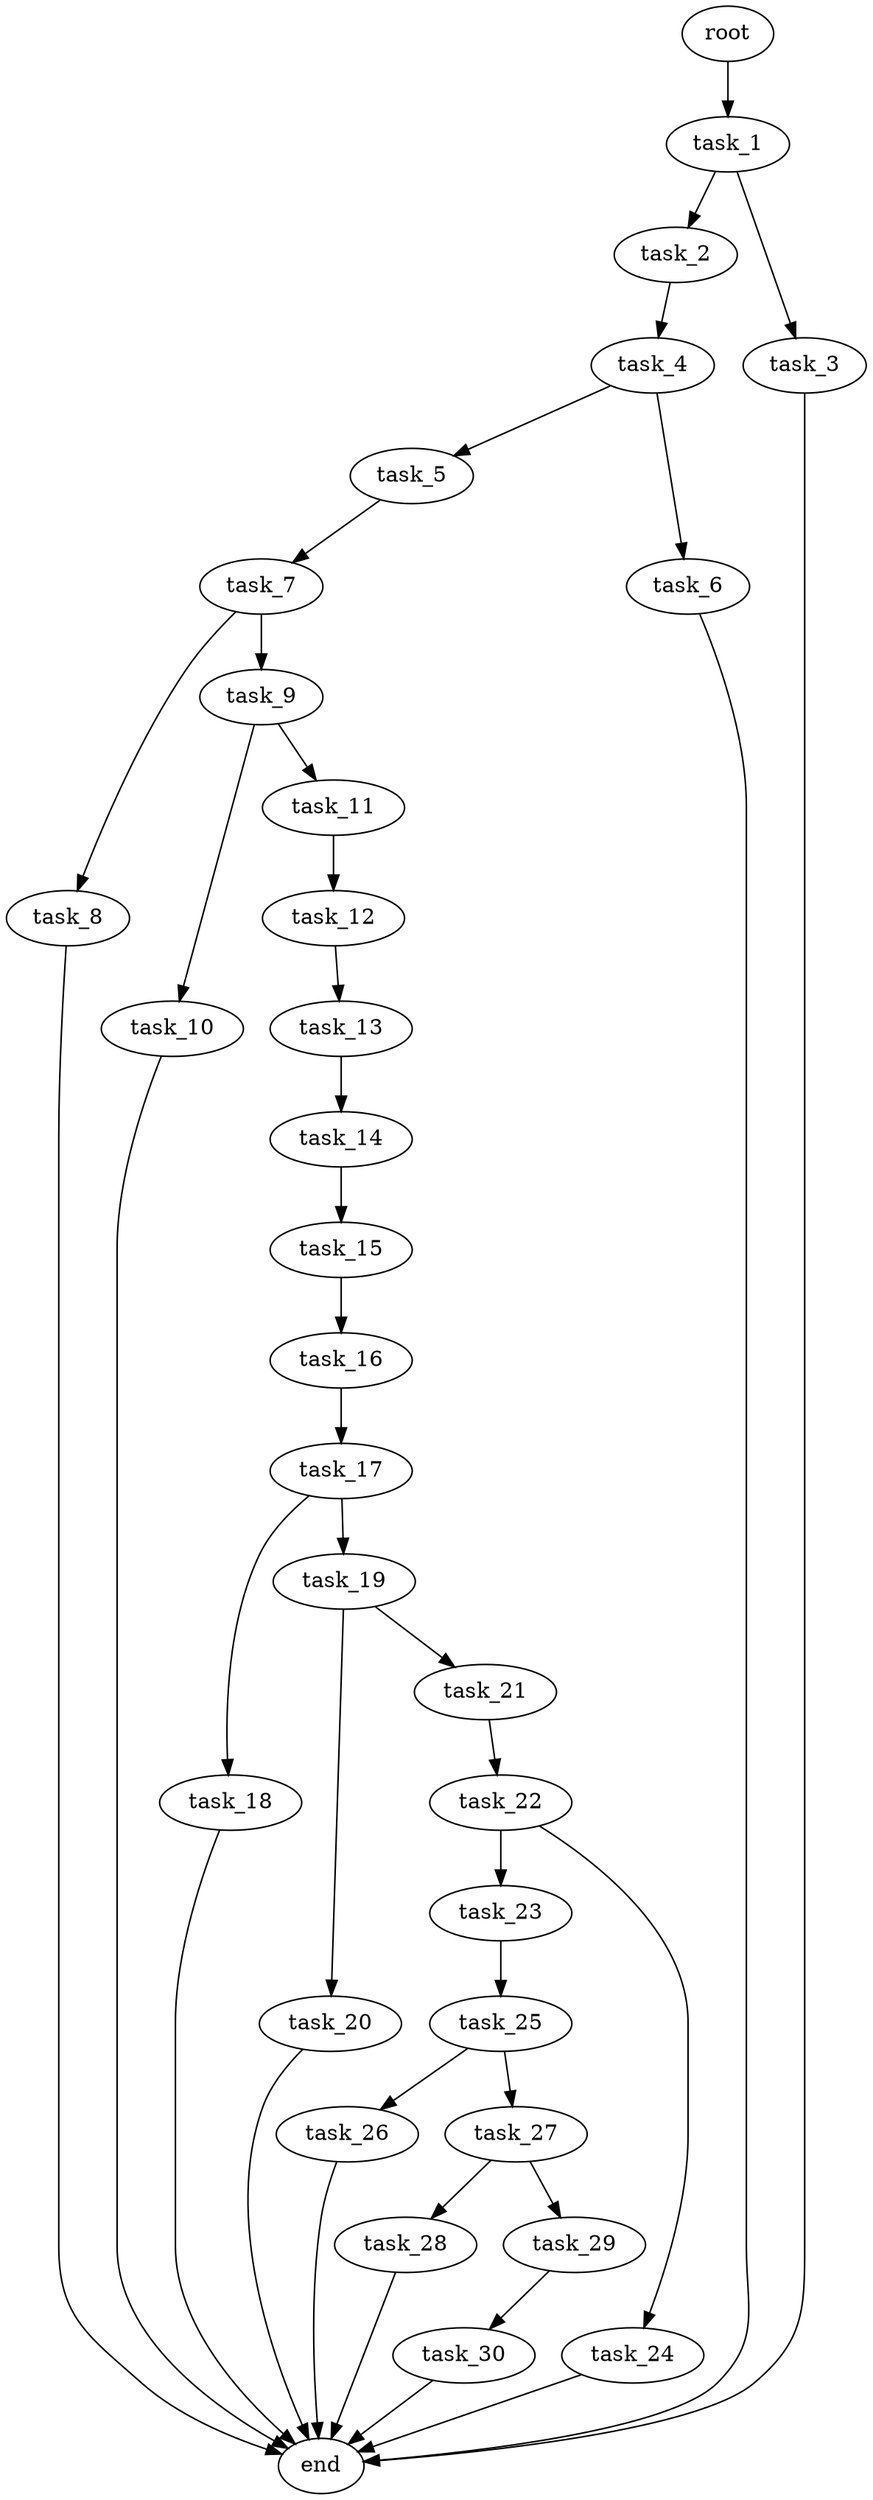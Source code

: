digraph G {
  root [size="0.000000e+00"];
  task_1 [size="5.779607e+09"];
  task_2 [size="2.128175e+09"];
  task_3 [size="6.567706e+09"];
  task_4 [size="2.243224e+09"];
  task_5 [size="1.083076e+09"];
  task_6 [size="8.453889e+09"];
  task_7 [size="3.676243e+09"];
  task_8 [size="7.626294e+09"];
  task_9 [size="5.741426e+09"];
  task_10 [size="8.072406e+09"];
  task_11 [size="8.451706e+09"];
  task_12 [size="9.745491e+09"];
  task_13 [size="8.184450e+09"];
  task_14 [size="6.136119e+09"];
  task_15 [size="6.427349e+09"];
  task_16 [size="2.635121e+08"];
  task_17 [size="9.290914e+09"];
  task_18 [size="8.294778e+09"];
  task_19 [size="2.675210e+09"];
  task_20 [size="1.804980e+09"];
  task_21 [size="7.027285e+09"];
  task_22 [size="3.090538e+09"];
  task_23 [size="3.398907e+09"];
  task_24 [size="6.205179e+07"];
  task_25 [size="8.698757e+09"];
  task_26 [size="5.663645e+09"];
  task_27 [size="4.008443e+09"];
  task_28 [size="1.419605e+09"];
  task_29 [size="6.332087e+09"];
  task_30 [size="3.075403e+08"];
  end [size="0.000000e+00"];

  root -> task_1 [size="1.000000e-12"];
  task_1 -> task_2 [size="2.128175e+08"];
  task_1 -> task_3 [size="6.567706e+08"];
  task_2 -> task_4 [size="2.243224e+08"];
  task_3 -> end [size="1.000000e-12"];
  task_4 -> task_5 [size="1.083076e+08"];
  task_4 -> task_6 [size="8.453889e+08"];
  task_5 -> task_7 [size="3.676243e+08"];
  task_6 -> end [size="1.000000e-12"];
  task_7 -> task_8 [size="7.626294e+08"];
  task_7 -> task_9 [size="5.741426e+08"];
  task_8 -> end [size="1.000000e-12"];
  task_9 -> task_10 [size="8.072406e+08"];
  task_9 -> task_11 [size="8.451706e+08"];
  task_10 -> end [size="1.000000e-12"];
  task_11 -> task_12 [size="9.745491e+08"];
  task_12 -> task_13 [size="8.184450e+08"];
  task_13 -> task_14 [size="6.136119e+08"];
  task_14 -> task_15 [size="6.427349e+08"];
  task_15 -> task_16 [size="2.635121e+07"];
  task_16 -> task_17 [size="9.290914e+08"];
  task_17 -> task_18 [size="8.294778e+08"];
  task_17 -> task_19 [size="2.675210e+08"];
  task_18 -> end [size="1.000000e-12"];
  task_19 -> task_20 [size="1.804980e+08"];
  task_19 -> task_21 [size="7.027285e+08"];
  task_20 -> end [size="1.000000e-12"];
  task_21 -> task_22 [size="3.090538e+08"];
  task_22 -> task_23 [size="3.398907e+08"];
  task_22 -> task_24 [size="6.205179e+06"];
  task_23 -> task_25 [size="8.698757e+08"];
  task_24 -> end [size="1.000000e-12"];
  task_25 -> task_26 [size="5.663645e+08"];
  task_25 -> task_27 [size="4.008443e+08"];
  task_26 -> end [size="1.000000e-12"];
  task_27 -> task_28 [size="1.419605e+08"];
  task_27 -> task_29 [size="6.332087e+08"];
  task_28 -> end [size="1.000000e-12"];
  task_29 -> task_30 [size="3.075403e+07"];
  task_30 -> end [size="1.000000e-12"];
}
